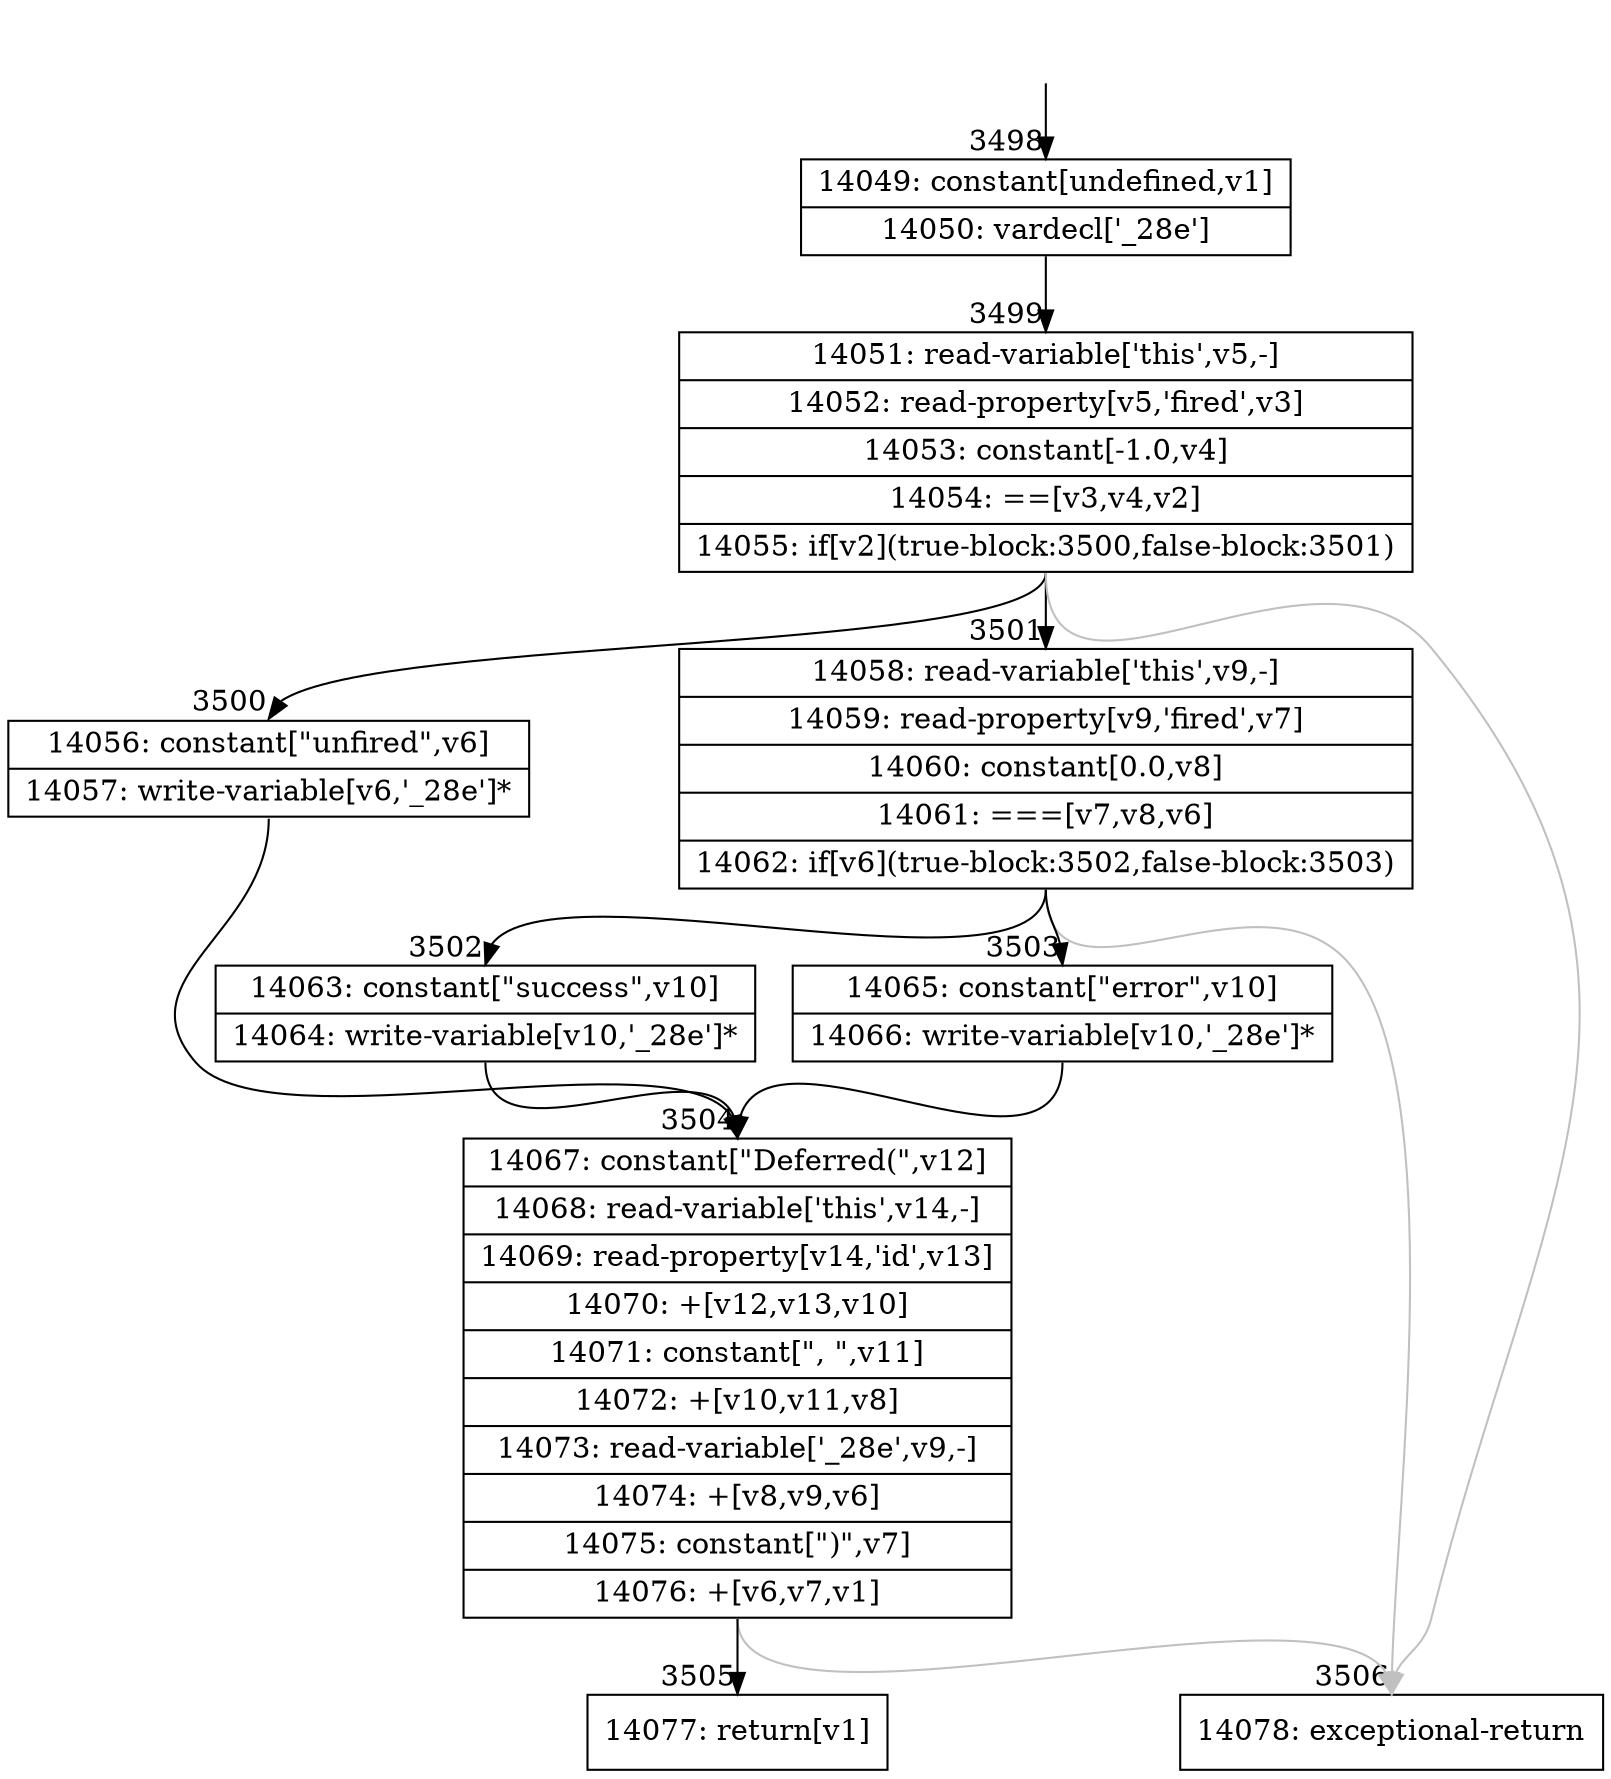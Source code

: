 digraph {
rankdir="TD"
BB_entry262[shape=none,label=""];
BB_entry262 -> BB3498 [tailport=s, headport=n, headlabel="    3498"]
BB3498 [shape=record label="{14049: constant[undefined,v1]|14050: vardecl['_28e']}" ] 
BB3498 -> BB3499 [tailport=s, headport=n, headlabel="      3499"]
BB3499 [shape=record label="{14051: read-variable['this',v5,-]|14052: read-property[v5,'fired',v3]|14053: constant[-1.0,v4]|14054: ==[v3,v4,v2]|14055: if[v2](true-block:3500,false-block:3501)}" ] 
BB3499 -> BB3500 [tailport=s, headport=n, headlabel="      3500"]
BB3499 -> BB3501 [tailport=s, headport=n, headlabel="      3501"]
BB3499 -> BB3506 [tailport=s, headport=n, color=gray, headlabel="      3506"]
BB3500 [shape=record label="{14056: constant[\"unfired\",v6]|14057: write-variable[v6,'_28e']*}" ] 
BB3500 -> BB3504 [tailport=s, headport=n, headlabel="      3504"]
BB3501 [shape=record label="{14058: read-variable['this',v9,-]|14059: read-property[v9,'fired',v7]|14060: constant[0.0,v8]|14061: ===[v7,v8,v6]|14062: if[v6](true-block:3502,false-block:3503)}" ] 
BB3501 -> BB3502 [tailport=s, headport=n, headlabel="      3502"]
BB3501 -> BB3503 [tailport=s, headport=n, headlabel="      3503"]
BB3501 -> BB3506 [tailport=s, headport=n, color=gray]
BB3502 [shape=record label="{14063: constant[\"success\",v10]|14064: write-variable[v10,'_28e']*}" ] 
BB3502 -> BB3504 [tailport=s, headport=n]
BB3503 [shape=record label="{14065: constant[\"error\",v10]|14066: write-variable[v10,'_28e']*}" ] 
BB3503 -> BB3504 [tailport=s, headport=n]
BB3504 [shape=record label="{14067: constant[\"Deferred(\",v12]|14068: read-variable['this',v14,-]|14069: read-property[v14,'id',v13]|14070: +[v12,v13,v10]|14071: constant[\", \",v11]|14072: +[v10,v11,v8]|14073: read-variable['_28e',v9,-]|14074: +[v8,v9,v6]|14075: constant[\")\",v7]|14076: +[v6,v7,v1]}" ] 
BB3504 -> BB3505 [tailport=s, headport=n, headlabel="      3505"]
BB3504 -> BB3506 [tailport=s, headport=n, color=gray]
BB3505 [shape=record label="{14077: return[v1]}" ] 
BB3506 [shape=record label="{14078: exceptional-return}" ] 
//#$~ 2314
}

